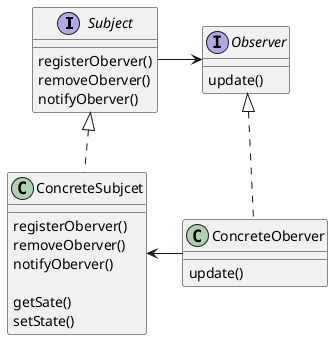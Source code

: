 @startuml

interface Subject {
    registerOberver()
    removeOberver()
    notifyOberver()
}

interface Observer {
    update()
}

class ConcreteSubjcet {
    registerOberver()
    removeOberver()
    notifyOberver()

    getSate()
    setState()
}

class ConcreteOberver {
    update()
}

Subject -R-> Observer
Subject <|.. ConcreteSubjcet
Observer <|.. ConcreteOberver
ConcreteSubjcet <-R- ConcreteOberver


@enduml